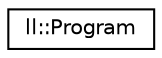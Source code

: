 digraph "Graphical Class Hierarchy"
{
 // LATEX_PDF_SIZE
  edge [fontname="Helvetica",fontsize="10",labelfontname="Helvetica",labelfontsize="10"];
  node [fontname="Helvetica",fontsize="10",shape=record];
  rankdir="LR";
  Node0 [label="ll::Program",height=0.2,width=0.4,color="black", fillcolor="white", style="filled",URL="$d1/d63/classll_1_1Program.html",tooltip="Class representing Vulkan shader modules in SPIR-V representation."];
}

